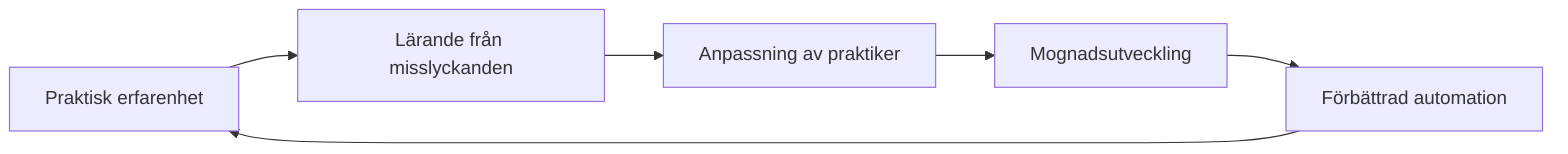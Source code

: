 graph LR
    A[Praktisk erfarenhet]:::kv-primary --> B[Lärande från misslyckanden]:::kv-highlight
    B --> C[Anpassning av praktiker]:::kv-accent
    C --> D[Mognadsutveckling]:::kv-accent
    D --> E[Förbättrad automation]:::kv-primary
    E --> A